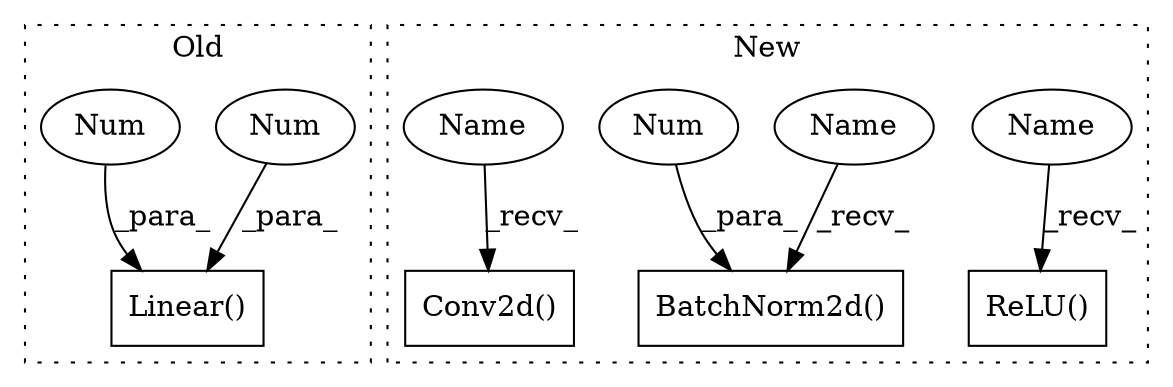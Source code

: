 digraph G {
subgraph cluster0 {
1 [label="Linear()" a="75" s="326,344" l="10,1" shape="box"];
3 [label="Num" a="76" s="336" l="3" shape="ellipse"];
5 [label="Num" a="76" s="341" l="3" shape="ellipse"];
label = "Old";
style="dotted";
}
subgraph cluster1 {
2 [label="BatchNorm2d()" a="75" s="1082,1100" l="15,1" shape="box"];
4 [label="Num" a="76" s="1097" l="3" shape="ellipse"];
6 [label="ReLU()" a="75" s="350" l="21" shape="box"];
7 [label="Conv2d()" a="75" s="240,255" l="10,49" shape="box"];
8 [label="Name" a="87" s="350" l="2" shape="ellipse"];
9 [label="Name" a="87" s="240" l="2" shape="ellipse"];
10 [label="Name" a="87" s="1082" l="2" shape="ellipse"];
label = "New";
style="dotted";
}
3 -> 1 [label="_para_"];
4 -> 2 [label="_para_"];
5 -> 1 [label="_para_"];
8 -> 6 [label="_recv_"];
9 -> 7 [label="_recv_"];
10 -> 2 [label="_recv_"];
}